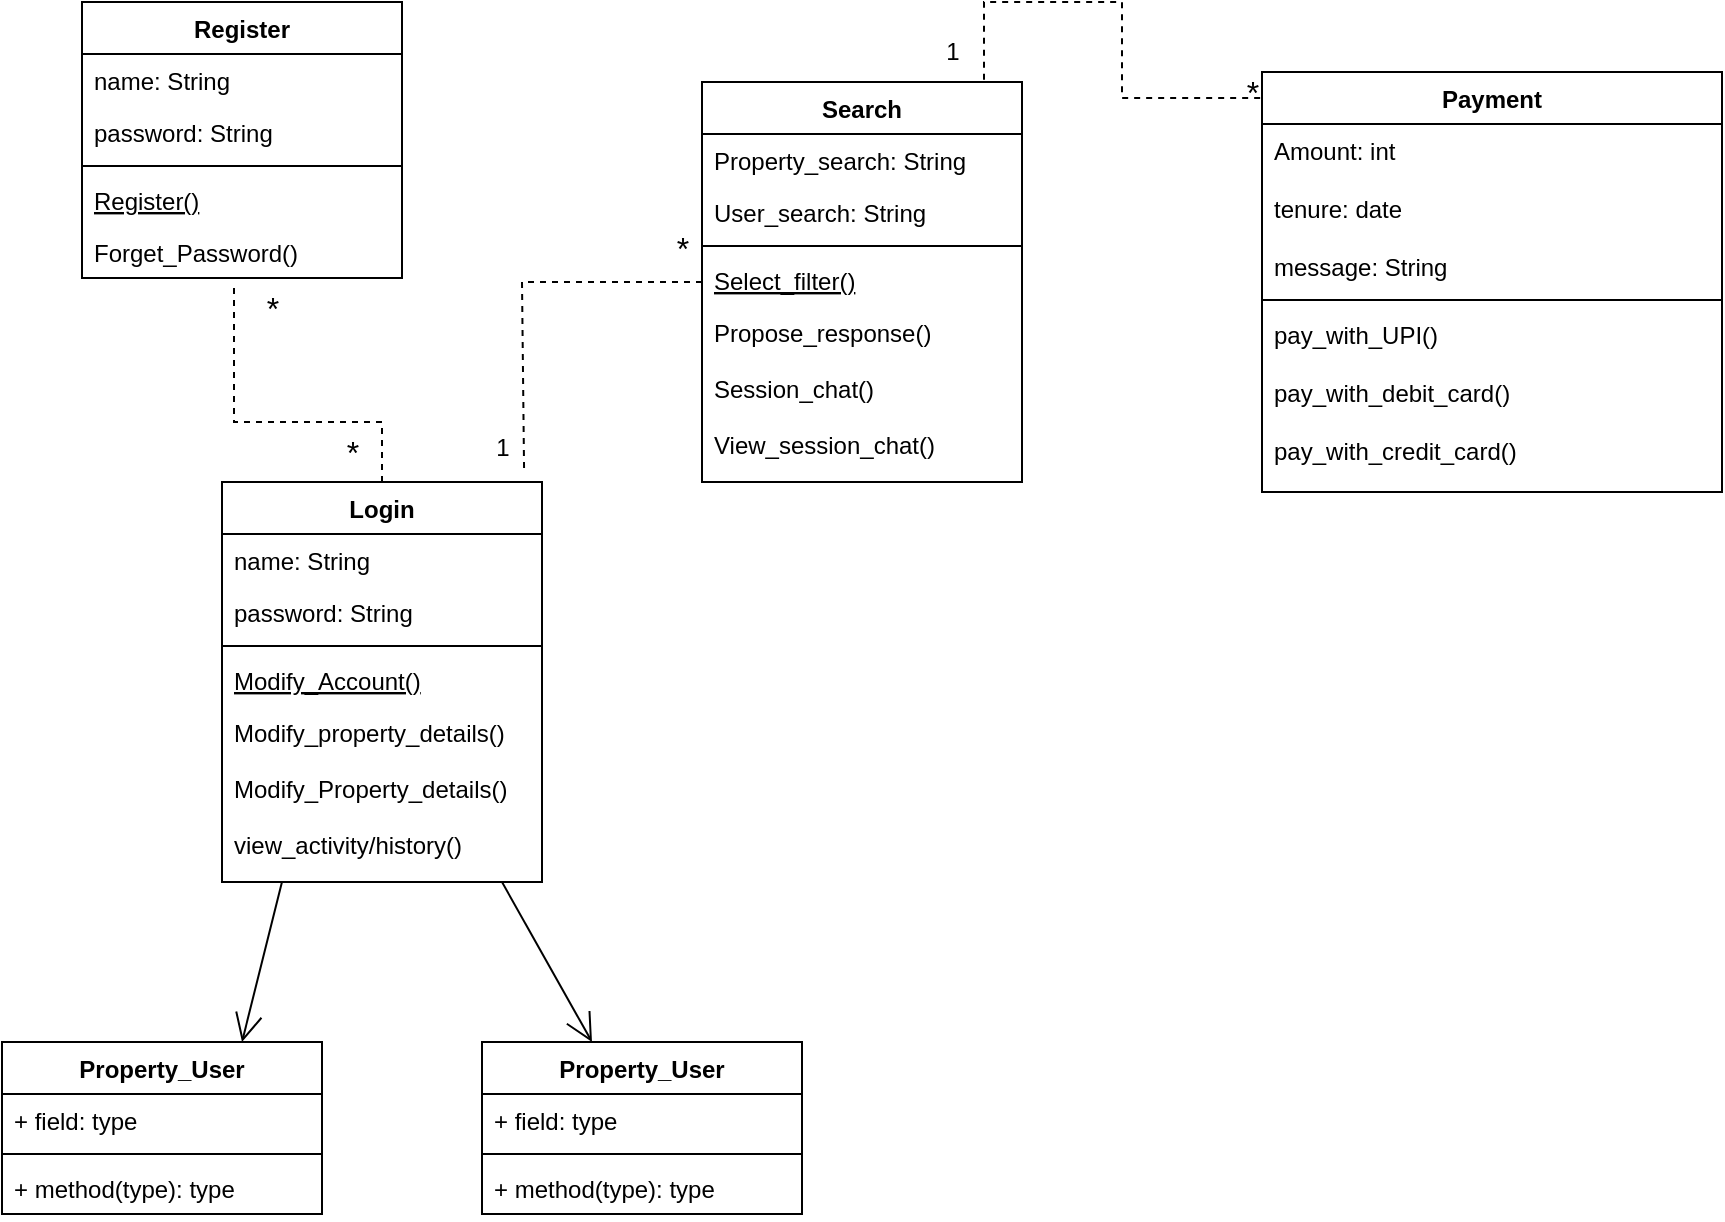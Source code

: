 <mxfile version="23.1.1" type="github">
  <diagram id="C5RBs43oDa-KdzZeNtuy" name="Page-1">
    <mxGraphModel dx="1050" dy="605" grid="1" gridSize="10" guides="1" tooltips="1" connect="1" arrows="1" fold="1" page="1" pageScale="1" pageWidth="1600" pageHeight="1200" math="0" shadow="0">
      <root>
        <mxCell id="WIyWlLk6GJQsqaUBKTNV-0" />
        <mxCell id="WIyWlLk6GJQsqaUBKTNV-1" parent="WIyWlLk6GJQsqaUBKTNV-0" />
        <mxCell id="zkfFHV4jXpPFQw0GAbJ--6" value="Login" style="swimlane;fontStyle=1;align=center;verticalAlign=top;childLayout=stackLayout;horizontal=1;startSize=26;horizontalStack=0;resizeParent=1;resizeLast=0;collapsible=1;marginBottom=0;rounded=0;shadow=0;strokeWidth=1;" parent="WIyWlLk6GJQsqaUBKTNV-1" vertex="1">
          <mxGeometry x="190" y="320" width="160" height="200" as="geometry">
            <mxRectangle x="130" y="380" width="160" height="26" as="alternateBounds" />
          </mxGeometry>
        </mxCell>
        <mxCell id="zkfFHV4jXpPFQw0GAbJ--7" value="name: String" style="text;align=left;verticalAlign=top;spacingLeft=4;spacingRight=4;overflow=hidden;rotatable=0;points=[[0,0.5],[1,0.5]];portConstraint=eastwest;" parent="zkfFHV4jXpPFQw0GAbJ--6" vertex="1">
          <mxGeometry y="26" width="160" height="26" as="geometry" />
        </mxCell>
        <mxCell id="zkfFHV4jXpPFQw0GAbJ--8" value="password: String" style="text;align=left;verticalAlign=top;spacingLeft=4;spacingRight=4;overflow=hidden;rotatable=0;points=[[0,0.5],[1,0.5]];portConstraint=eastwest;rounded=0;shadow=0;html=0;" parent="zkfFHV4jXpPFQw0GAbJ--6" vertex="1">
          <mxGeometry y="52" width="160" height="26" as="geometry" />
        </mxCell>
        <mxCell id="zkfFHV4jXpPFQw0GAbJ--9" value="" style="line;html=1;strokeWidth=1;align=left;verticalAlign=middle;spacingTop=-1;spacingLeft=3;spacingRight=3;rotatable=0;labelPosition=right;points=[];portConstraint=eastwest;" parent="zkfFHV4jXpPFQw0GAbJ--6" vertex="1">
          <mxGeometry y="78" width="160" height="8" as="geometry" />
        </mxCell>
        <mxCell id="zkfFHV4jXpPFQw0GAbJ--10" value="Modify_Account()" style="text;align=left;verticalAlign=top;spacingLeft=4;spacingRight=4;overflow=hidden;rotatable=0;points=[[0,0.5],[1,0.5]];portConstraint=eastwest;fontStyle=4" parent="zkfFHV4jXpPFQw0GAbJ--6" vertex="1">
          <mxGeometry y="86" width="160" height="26" as="geometry" />
        </mxCell>
        <mxCell id="zkfFHV4jXpPFQw0GAbJ--11" value="Modify_property_details()&#xa;&#xa;Modify_Property_details()&#xa;&#xa;view_activity/history()&#xa;&#xa;" style="text;align=left;verticalAlign=top;spacingLeft=4;spacingRight=4;overflow=hidden;rotatable=0;points=[[0,0.5],[1,0.5]];portConstraint=eastwest;" parent="zkfFHV4jXpPFQw0GAbJ--6" vertex="1">
          <mxGeometry y="112" width="160" height="78" as="geometry" />
        </mxCell>
        <mxCell id="L5zfjox4up8quBb23s9r-0" value="Register" style="swimlane;fontStyle=1;align=center;verticalAlign=top;childLayout=stackLayout;horizontal=1;startSize=26;horizontalStack=0;resizeParent=1;resizeLast=0;collapsible=1;marginBottom=0;rounded=0;shadow=0;strokeWidth=1;" vertex="1" parent="WIyWlLk6GJQsqaUBKTNV-1">
          <mxGeometry x="120" y="80" width="160" height="138" as="geometry">
            <mxRectangle x="130" y="380" width="160" height="26" as="alternateBounds" />
          </mxGeometry>
        </mxCell>
        <mxCell id="L5zfjox4up8quBb23s9r-1" value="name: String" style="text;align=left;verticalAlign=top;spacingLeft=4;spacingRight=4;overflow=hidden;rotatable=0;points=[[0,0.5],[1,0.5]];portConstraint=eastwest;" vertex="1" parent="L5zfjox4up8quBb23s9r-0">
          <mxGeometry y="26" width="160" height="26" as="geometry" />
        </mxCell>
        <mxCell id="L5zfjox4up8quBb23s9r-2" value="password: String" style="text;align=left;verticalAlign=top;spacingLeft=4;spacingRight=4;overflow=hidden;rotatable=0;points=[[0,0.5],[1,0.5]];portConstraint=eastwest;rounded=0;shadow=0;html=0;" vertex="1" parent="L5zfjox4up8quBb23s9r-0">
          <mxGeometry y="52" width="160" height="26" as="geometry" />
        </mxCell>
        <mxCell id="L5zfjox4up8quBb23s9r-3" value="" style="line;html=1;strokeWidth=1;align=left;verticalAlign=middle;spacingTop=-1;spacingLeft=3;spacingRight=3;rotatable=0;labelPosition=right;points=[];portConstraint=eastwest;" vertex="1" parent="L5zfjox4up8quBb23s9r-0">
          <mxGeometry y="78" width="160" height="8" as="geometry" />
        </mxCell>
        <mxCell id="L5zfjox4up8quBb23s9r-4" value="Register()" style="text;align=left;verticalAlign=top;spacingLeft=4;spacingRight=4;overflow=hidden;rotatable=0;points=[[0,0.5],[1,0.5]];portConstraint=eastwest;fontStyle=4" vertex="1" parent="L5zfjox4up8quBb23s9r-0">
          <mxGeometry y="86" width="160" height="26" as="geometry" />
        </mxCell>
        <mxCell id="L5zfjox4up8quBb23s9r-5" value="Forget_Password()" style="text;align=left;verticalAlign=top;spacingLeft=4;spacingRight=4;overflow=hidden;rotatable=0;points=[[0,0.5],[1,0.5]];portConstraint=eastwest;" vertex="1" parent="L5zfjox4up8quBb23s9r-0">
          <mxGeometry y="112" width="160" height="26" as="geometry" />
        </mxCell>
        <mxCell id="L5zfjox4up8quBb23s9r-7" value="Search" style="swimlane;fontStyle=1;align=center;verticalAlign=top;childLayout=stackLayout;horizontal=1;startSize=26;horizontalStack=0;resizeParent=1;resizeLast=0;collapsible=1;marginBottom=0;rounded=0;shadow=0;strokeWidth=1;" vertex="1" parent="WIyWlLk6GJQsqaUBKTNV-1">
          <mxGeometry x="430" y="120" width="160" height="200" as="geometry">
            <mxRectangle x="130" y="380" width="160" height="26" as="alternateBounds" />
          </mxGeometry>
        </mxCell>
        <mxCell id="L5zfjox4up8quBb23s9r-8" value="Property_search: String" style="text;align=left;verticalAlign=top;spacingLeft=4;spacingRight=4;overflow=hidden;rotatable=0;points=[[0,0.5],[1,0.5]];portConstraint=eastwest;" vertex="1" parent="L5zfjox4up8quBb23s9r-7">
          <mxGeometry y="26" width="160" height="26" as="geometry" />
        </mxCell>
        <mxCell id="L5zfjox4up8quBb23s9r-9" value="User_search: String" style="text;align=left;verticalAlign=top;spacingLeft=4;spacingRight=4;overflow=hidden;rotatable=0;points=[[0,0.5],[1,0.5]];portConstraint=eastwest;rounded=0;shadow=0;html=0;" vertex="1" parent="L5zfjox4up8quBb23s9r-7">
          <mxGeometry y="52" width="160" height="26" as="geometry" />
        </mxCell>
        <mxCell id="L5zfjox4up8quBb23s9r-10" value="" style="line;html=1;strokeWidth=1;align=left;verticalAlign=middle;spacingTop=-1;spacingLeft=3;spacingRight=3;rotatable=0;labelPosition=right;points=[];portConstraint=eastwest;" vertex="1" parent="L5zfjox4up8quBb23s9r-7">
          <mxGeometry y="78" width="160" height="8" as="geometry" />
        </mxCell>
        <mxCell id="L5zfjox4up8quBb23s9r-11" value="Select_filter()" style="text;align=left;verticalAlign=top;spacingLeft=4;spacingRight=4;overflow=hidden;rotatable=0;points=[[0,0.5],[1,0.5]];portConstraint=eastwest;fontStyle=4" vertex="1" parent="L5zfjox4up8quBb23s9r-7">
          <mxGeometry y="86" width="160" height="26" as="geometry" />
        </mxCell>
        <mxCell id="L5zfjox4up8quBb23s9r-12" value="Propose_response()&#xa;&#xa;Session_chat()&#xa;&#xa;View_session_chat()&#xa;&#xa;" style="text;align=left;verticalAlign=top;spacingLeft=4;spacingRight=4;overflow=hidden;rotatable=0;points=[[0,0.5],[1,0.5]];portConstraint=eastwest;" vertex="1" parent="L5zfjox4up8quBb23s9r-7">
          <mxGeometry y="112" width="160" height="78" as="geometry" />
        </mxCell>
        <mxCell id="L5zfjox4up8quBb23s9r-17" value="Payment" style="swimlane;fontStyle=1;align=center;verticalAlign=top;childLayout=stackLayout;horizontal=1;startSize=26;horizontalStack=0;resizeParent=1;resizeParentMax=0;resizeLast=0;collapsible=1;marginBottom=0;whiteSpace=wrap;html=1;" vertex="1" parent="WIyWlLk6GJQsqaUBKTNV-1">
          <mxGeometry x="710" y="115" width="230" height="210" as="geometry" />
        </mxCell>
        <mxCell id="L5zfjox4up8quBb23s9r-18" value="&lt;div&gt;Amount: int&lt;/div&gt;&lt;div&gt;&lt;br&gt;&lt;/div&gt;&lt;div&gt;tenure: date&lt;/div&gt;&lt;div&gt;&lt;br&gt;&lt;/div&gt;&lt;div&gt;message: String&lt;br&gt;&lt;/div&gt;" style="text;strokeColor=none;fillColor=none;align=left;verticalAlign=top;spacingLeft=4;spacingRight=4;overflow=hidden;rotatable=0;points=[[0,0.5],[1,0.5]];portConstraint=eastwest;whiteSpace=wrap;html=1;" vertex="1" parent="L5zfjox4up8quBb23s9r-17">
          <mxGeometry y="26" width="230" height="84" as="geometry" />
        </mxCell>
        <mxCell id="L5zfjox4up8quBb23s9r-19" value="" style="line;strokeWidth=1;fillColor=none;align=left;verticalAlign=middle;spacingTop=-1;spacingLeft=3;spacingRight=3;rotatable=0;labelPosition=right;points=[];portConstraint=eastwest;strokeColor=inherit;" vertex="1" parent="L5zfjox4up8quBb23s9r-17">
          <mxGeometry y="110" width="230" height="8" as="geometry" />
        </mxCell>
        <mxCell id="L5zfjox4up8quBb23s9r-20" value="&lt;div&gt;pay_with_UPI()&lt;/div&gt;&lt;div&gt;&lt;br&gt;&lt;/div&gt;&lt;div&gt;pay_with_debit_card()&lt;/div&gt;&lt;div&gt;&lt;br&gt;&lt;/div&gt;&lt;div&gt;pay_with_credit_card()&lt;br&gt;&lt;/div&gt;" style="text;strokeColor=none;fillColor=none;align=left;verticalAlign=top;spacingLeft=4;spacingRight=4;overflow=hidden;rotatable=0;points=[[0,0.5],[1,0.5]];portConstraint=eastwest;whiteSpace=wrap;html=1;" vertex="1" parent="L5zfjox4up8quBb23s9r-17">
          <mxGeometry y="118" width="230" height="92" as="geometry" />
        </mxCell>
        <mxCell id="L5zfjox4up8quBb23s9r-21" value="" style="endArrow=none;dashed=1;html=1;rounded=0;entryX=0.475;entryY=1.077;entryDx=0;entryDy=0;entryPerimeter=0;exitX=0.5;exitY=0;exitDx=0;exitDy=0;" edge="1" parent="WIyWlLk6GJQsqaUBKTNV-1" source="zkfFHV4jXpPFQw0GAbJ--6" target="L5zfjox4up8quBb23s9r-5">
          <mxGeometry width="50" height="50" relative="1" as="geometry">
            <mxPoint x="270" y="280" as="sourcePoint" />
            <mxPoint x="320" y="230" as="targetPoint" />
            <Array as="points">
              <mxPoint x="270" y="290" />
              <mxPoint x="196" y="290" />
            </Array>
          </mxGeometry>
        </mxCell>
        <mxCell id="L5zfjox4up8quBb23s9r-22" value="" style="endArrow=none;dashed=1;html=1;rounded=0;entryX=0.944;entryY=-0.03;entryDx=0;entryDy=0;entryPerimeter=0;exitX=0;exitY=0.5;exitDx=0;exitDy=0;" edge="1" parent="WIyWlLk6GJQsqaUBKTNV-1" source="L5zfjox4up8quBb23s9r-7" target="zkfFHV4jXpPFQw0GAbJ--6">
          <mxGeometry width="50" height="50" relative="1" as="geometry">
            <mxPoint x="414" y="250" as="sourcePoint" />
            <mxPoint x="340" y="150" as="targetPoint" />
            <Array as="points">
              <mxPoint x="414" y="220" />
              <mxPoint x="340" y="220" />
            </Array>
          </mxGeometry>
        </mxCell>
        <mxCell id="L5zfjox4up8quBb23s9r-23" value="&lt;font size=&quot;3&quot;&gt;*&lt;/font&gt;" style="text;html=1;align=center;verticalAlign=middle;resizable=0;points=[];autosize=1;strokeColor=none;fillColor=none;" vertex="1" parent="WIyWlLk6GJQsqaUBKTNV-1">
          <mxGeometry x="405" y="188" width="30" height="30" as="geometry" />
        </mxCell>
        <mxCell id="L5zfjox4up8quBb23s9r-24" value="1" style="text;html=1;align=center;verticalAlign=middle;resizable=0;points=[];autosize=1;strokeColor=none;fillColor=none;" vertex="1" parent="WIyWlLk6GJQsqaUBKTNV-1">
          <mxGeometry x="315" y="288" width="30" height="30" as="geometry" />
        </mxCell>
        <mxCell id="L5zfjox4up8quBb23s9r-25" value="" style="endArrow=none;dashed=1;html=1;rounded=0;exitX=-0.004;exitY=0.062;exitDx=0;exitDy=0;exitPerimeter=0;" edge="1" parent="WIyWlLk6GJQsqaUBKTNV-1" source="L5zfjox4up8quBb23s9r-17">
          <mxGeometry width="50" height="50" relative="1" as="geometry">
            <mxPoint x="660" y="16" as="sourcePoint" />
            <mxPoint x="571" y="120" as="targetPoint" />
            <Array as="points">
              <mxPoint x="640" y="128" />
              <mxPoint x="640" y="80" />
              <mxPoint x="571" y="80" />
            </Array>
          </mxGeometry>
        </mxCell>
        <mxCell id="L5zfjox4up8quBb23s9r-26" value="1" style="text;html=1;align=center;verticalAlign=middle;resizable=0;points=[];autosize=1;strokeColor=none;fillColor=none;" vertex="1" parent="WIyWlLk6GJQsqaUBKTNV-1">
          <mxGeometry x="540" y="90" width="30" height="30" as="geometry" />
        </mxCell>
        <mxCell id="L5zfjox4up8quBb23s9r-27" value="&lt;font size=&quot;3&quot;&gt;*&lt;/font&gt;" style="text;html=1;align=center;verticalAlign=middle;resizable=0;points=[];autosize=1;strokeColor=none;fillColor=none;" vertex="1" parent="WIyWlLk6GJQsqaUBKTNV-1">
          <mxGeometry x="690" y="110" width="30" height="30" as="geometry" />
        </mxCell>
        <mxCell id="L5zfjox4up8quBb23s9r-28" value="&lt;font size=&quot;3&quot;&gt;*&lt;/font&gt;" style="text;html=1;align=center;verticalAlign=middle;resizable=0;points=[];autosize=1;strokeColor=none;fillColor=none;" vertex="1" parent="WIyWlLk6GJQsqaUBKTNV-1">
          <mxGeometry x="200" y="218" width="30" height="30" as="geometry" />
        </mxCell>
        <mxCell id="L5zfjox4up8quBb23s9r-29" value="&lt;font size=&quot;3&quot;&gt;*&lt;/font&gt;" style="text;html=1;align=center;verticalAlign=middle;resizable=0;points=[];autosize=1;strokeColor=none;fillColor=none;" vertex="1" parent="WIyWlLk6GJQsqaUBKTNV-1">
          <mxGeometry x="240" y="290" width="30" height="30" as="geometry" />
        </mxCell>
        <mxCell id="L5zfjox4up8quBb23s9r-30" value="Property_User" style="swimlane;fontStyle=1;align=center;verticalAlign=top;childLayout=stackLayout;horizontal=1;startSize=26;horizontalStack=0;resizeParent=1;resizeParentMax=0;resizeLast=0;collapsible=1;marginBottom=0;whiteSpace=wrap;html=1;" vertex="1" parent="WIyWlLk6GJQsqaUBKTNV-1">
          <mxGeometry x="80" y="600" width="160" height="86" as="geometry" />
        </mxCell>
        <mxCell id="L5zfjox4up8quBb23s9r-31" value="+ field: type" style="text;strokeColor=none;fillColor=none;align=left;verticalAlign=top;spacingLeft=4;spacingRight=4;overflow=hidden;rotatable=0;points=[[0,0.5],[1,0.5]];portConstraint=eastwest;whiteSpace=wrap;html=1;" vertex="1" parent="L5zfjox4up8quBb23s9r-30">
          <mxGeometry y="26" width="160" height="26" as="geometry" />
        </mxCell>
        <mxCell id="L5zfjox4up8quBb23s9r-32" value="" style="line;strokeWidth=1;fillColor=none;align=left;verticalAlign=middle;spacingTop=-1;spacingLeft=3;spacingRight=3;rotatable=0;labelPosition=right;points=[];portConstraint=eastwest;strokeColor=inherit;" vertex="1" parent="L5zfjox4up8quBb23s9r-30">
          <mxGeometry y="52" width="160" height="8" as="geometry" />
        </mxCell>
        <mxCell id="L5zfjox4up8quBb23s9r-33" value="+ method(type): type" style="text;strokeColor=none;fillColor=none;align=left;verticalAlign=top;spacingLeft=4;spacingRight=4;overflow=hidden;rotatable=0;points=[[0,0.5],[1,0.5]];portConstraint=eastwest;whiteSpace=wrap;html=1;" vertex="1" parent="L5zfjox4up8quBb23s9r-30">
          <mxGeometry y="60" width="160" height="26" as="geometry" />
        </mxCell>
        <mxCell id="L5zfjox4up8quBb23s9r-34" value="Property_User" style="swimlane;fontStyle=1;align=center;verticalAlign=top;childLayout=stackLayout;horizontal=1;startSize=26;horizontalStack=0;resizeParent=1;resizeParentMax=0;resizeLast=0;collapsible=1;marginBottom=0;whiteSpace=wrap;html=1;" vertex="1" parent="WIyWlLk6GJQsqaUBKTNV-1">
          <mxGeometry x="320" y="600" width="160" height="86" as="geometry" />
        </mxCell>
        <mxCell id="L5zfjox4up8quBb23s9r-35" value="+ field: type" style="text;strokeColor=none;fillColor=none;align=left;verticalAlign=top;spacingLeft=4;spacingRight=4;overflow=hidden;rotatable=0;points=[[0,0.5],[1,0.5]];portConstraint=eastwest;whiteSpace=wrap;html=1;" vertex="1" parent="L5zfjox4up8quBb23s9r-34">
          <mxGeometry y="26" width="160" height="26" as="geometry" />
        </mxCell>
        <mxCell id="L5zfjox4up8quBb23s9r-36" value="" style="line;strokeWidth=1;fillColor=none;align=left;verticalAlign=middle;spacingTop=-1;spacingLeft=3;spacingRight=3;rotatable=0;labelPosition=right;points=[];portConstraint=eastwest;strokeColor=inherit;" vertex="1" parent="L5zfjox4up8quBb23s9r-34">
          <mxGeometry y="52" width="160" height="8" as="geometry" />
        </mxCell>
        <mxCell id="L5zfjox4up8quBb23s9r-37" value="+ method(type): type" style="text;strokeColor=none;fillColor=none;align=left;verticalAlign=top;spacingLeft=4;spacingRight=4;overflow=hidden;rotatable=0;points=[[0,0.5],[1,0.5]];portConstraint=eastwest;whiteSpace=wrap;html=1;" vertex="1" parent="L5zfjox4up8quBb23s9r-34">
          <mxGeometry y="60" width="160" height="26" as="geometry" />
        </mxCell>
        <mxCell id="L5zfjox4up8quBb23s9r-38" value="" style="endArrow=open;endFill=1;endSize=12;html=1;rounded=0;entryX=0.75;entryY=0;entryDx=0;entryDy=0;" edge="1" parent="WIyWlLk6GJQsqaUBKTNV-1" target="L5zfjox4up8quBb23s9r-30">
          <mxGeometry width="160" relative="1" as="geometry">
            <mxPoint x="220" y="520" as="sourcePoint" />
            <mxPoint x="280" y="560" as="targetPoint" />
          </mxGeometry>
        </mxCell>
        <mxCell id="L5zfjox4up8quBb23s9r-39" value="" style="endArrow=open;endFill=1;endSize=12;html=1;rounded=0;entryX=0.75;entryY=0;entryDx=0;entryDy=0;" edge="1" parent="WIyWlLk6GJQsqaUBKTNV-1">
          <mxGeometry width="160" relative="1" as="geometry">
            <mxPoint x="330" y="520" as="sourcePoint" />
            <mxPoint x="375" y="600" as="targetPoint" />
          </mxGeometry>
        </mxCell>
      </root>
    </mxGraphModel>
  </diagram>
</mxfile>
